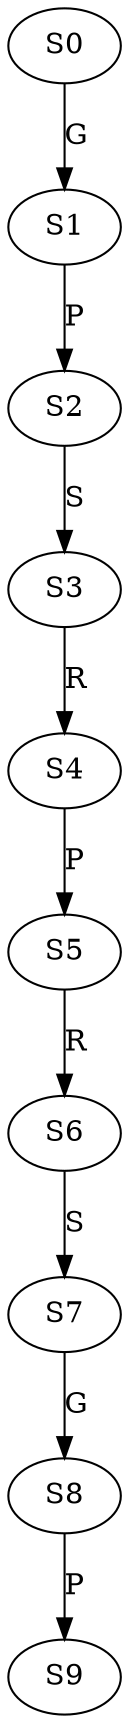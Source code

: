 strict digraph  {
	S0 -> S1 [ label = G ];
	S1 -> S2 [ label = P ];
	S2 -> S3 [ label = S ];
	S3 -> S4 [ label = R ];
	S4 -> S5 [ label = P ];
	S5 -> S6 [ label = R ];
	S6 -> S7 [ label = S ];
	S7 -> S8 [ label = G ];
	S8 -> S9 [ label = P ];
}
